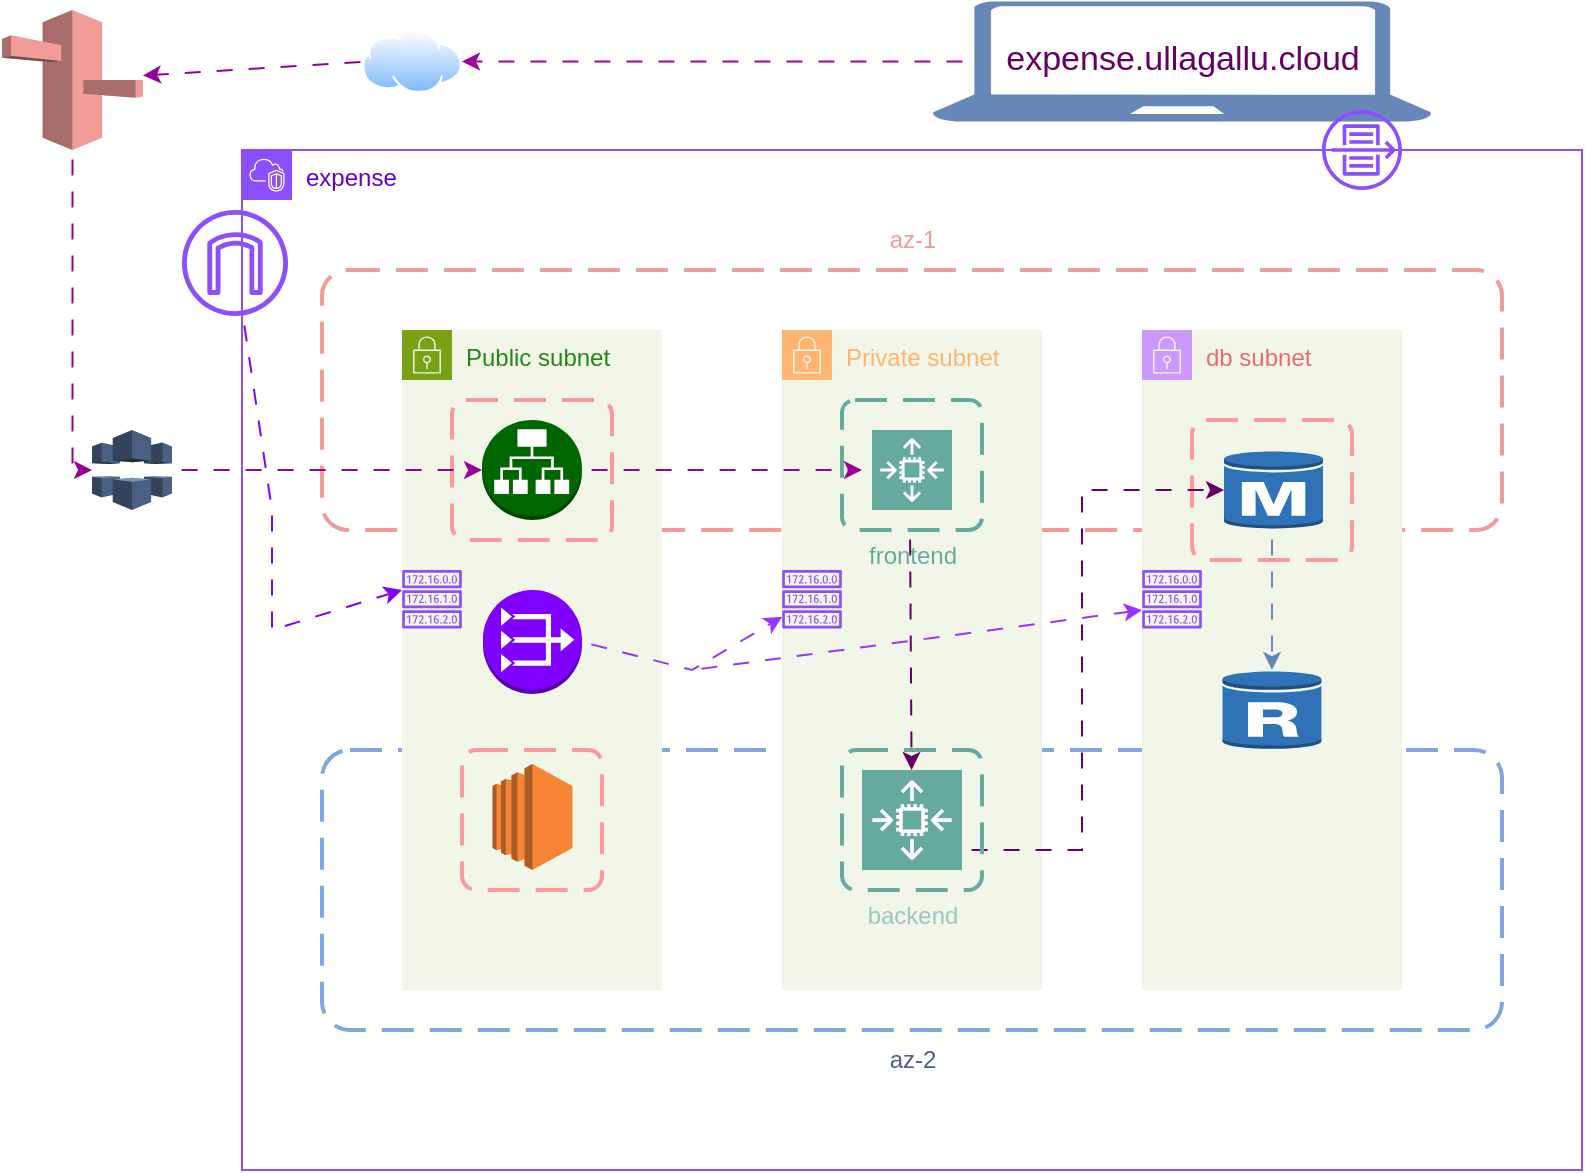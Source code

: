 <mxfile version="24.6.0" type="device">
  <diagram name="Page-1" id="zIrL0NN2fEZZAu_lPKWN">
    <mxGraphModel dx="1313" dy="611" grid="1" gridSize="10" guides="1" tooltips="1" connect="1" arrows="1" fold="1" page="1" pageScale="1" pageWidth="850" pageHeight="1100" math="0" shadow="0">
      <root>
        <mxCell id="0" />
        <mxCell id="1" parent="0" />
        <mxCell id="1C_koSMxwwufAkrPEQZf-1" value="&lt;div&gt;&lt;font color=&quot;#6600cc&quot;&gt;expense&lt;/font&gt;&lt;/div&gt;&lt;div&gt;&lt;font color=&quot;#6600cc&quot;&gt;&lt;br&gt;&lt;/font&gt;&lt;/div&gt;" style="points=[[0,0],[0.25,0],[0.5,0],[0.75,0],[1,0],[1,0.25],[1,0.5],[1,0.75],[1,1],[0.75,1],[0.5,1],[0.25,1],[0,1],[0,0.75],[0,0.5],[0,0.25]];outlineConnect=0;gradientColor=none;html=1;whiteSpace=wrap;fontSize=12;fontStyle=0;container=1;pointerEvents=0;collapsible=0;recursiveResize=0;shape=mxgraph.aws4.group;grIcon=mxgraph.aws4.group_vpc2;strokeColor=#8C4FFF;fillColor=none;verticalAlign=top;align=left;spacingLeft=30;fontColor=#AAB7B8;dashed=0;" vertex="1" parent="1">
          <mxGeometry x="130" y="80" width="670" height="510" as="geometry" />
        </mxCell>
        <mxCell id="1C_koSMxwwufAkrPEQZf-3" value="" style="rounded=1;arcSize=10;dashed=1;strokeColor=#F19C99;fillColor=none;gradientColor=none;dashPattern=8 4;strokeWidth=2;" vertex="1" parent="1C_koSMxwwufAkrPEQZf-1">
          <mxGeometry x="40" y="60" width="590" height="130" as="geometry" />
        </mxCell>
        <mxCell id="1C_koSMxwwufAkrPEQZf-5" value="" style="rounded=1;arcSize=10;dashed=1;strokeColor=#7EA6E0;fillColor=none;gradientColor=none;dashPattern=8 4;strokeWidth=2;" vertex="1" parent="1C_koSMxwwufAkrPEQZf-1">
          <mxGeometry x="40" y="300" width="590" height="140" as="geometry" />
        </mxCell>
        <mxCell id="1C_koSMxwwufAkrPEQZf-8" value="Public subnet" style="points=[[0,0],[0.25,0],[0.5,0],[0.75,0],[1,0],[1,0.25],[1,0.5],[1,0.75],[1,1],[0.75,1],[0.5,1],[0.25,1],[0,1],[0,0.75],[0,0.5],[0,0.25]];outlineConnect=0;gradientColor=none;html=1;whiteSpace=wrap;fontSize=12;fontStyle=0;container=1;pointerEvents=0;collapsible=0;recursiveResize=0;shape=mxgraph.aws4.group;grIcon=mxgraph.aws4.group_security_group;grStroke=0;strokeColor=#7AA116;fillColor=#F2F6E8;verticalAlign=top;align=left;spacingLeft=30;fontColor=#248814;dashed=0;" vertex="1" parent="1C_koSMxwwufAkrPEQZf-1">
          <mxGeometry x="80" y="90" width="130" height="330" as="geometry" />
        </mxCell>
        <mxCell id="1C_koSMxwwufAkrPEQZf-26" value="" style="outlineConnect=0;dashed=0;verticalLabelPosition=bottom;verticalAlign=top;align=center;html=1;shape=mxgraph.aws3.application_load_balancer;fillColor=#006600;gradientColor=none;" vertex="1" parent="1C_koSMxwwufAkrPEQZf-8">
          <mxGeometry x="40" y="45" width="50" height="50" as="geometry" />
        </mxCell>
        <mxCell id="1C_koSMxwwufAkrPEQZf-33" value="" style="outlineConnect=0;dashed=0;verticalLabelPosition=bottom;verticalAlign=top;align=center;html=1;shape=mxgraph.aws3.vpc_nat_gateway;fillColor=#7F00FF;gradientColor=none;" vertex="1" parent="1C_koSMxwwufAkrPEQZf-8">
          <mxGeometry x="40.5" y="130" width="49.5" height="52" as="geometry" />
        </mxCell>
        <mxCell id="1C_koSMxwwufAkrPEQZf-50" value="" style="sketch=0;outlineConnect=0;fontColor=#232F3E;gradientColor=none;fillColor=#8C4FFF;strokeColor=none;dashed=0;verticalLabelPosition=bottom;verticalAlign=top;align=center;html=1;fontSize=12;fontStyle=0;aspect=fixed;pointerEvents=1;shape=mxgraph.aws4.route_table;" vertex="1" parent="1C_koSMxwwufAkrPEQZf-8">
          <mxGeometry y="120" width="30" height="29.23" as="geometry" />
        </mxCell>
        <mxCell id="1C_koSMxwwufAkrPEQZf-56" value="" style="rounded=1;arcSize=10;dashed=1;strokeColor=#FF9999;fillColor=none;gradientColor=none;dashPattern=8 4;strokeWidth=2;" vertex="1" parent="1C_koSMxwwufAkrPEQZf-8">
          <mxGeometry x="25" y="35" width="80" height="70" as="geometry" />
        </mxCell>
        <mxCell id="1C_koSMxwwufAkrPEQZf-69" value="" style="outlineConnect=0;dashed=0;verticalLabelPosition=bottom;verticalAlign=top;align=center;html=1;shape=mxgraph.aws3.ec2;fillColor=#F58534;gradientColor=none;" vertex="1" parent="1C_koSMxwwufAkrPEQZf-8">
          <mxGeometry x="45.25" y="217" width="40" height="53" as="geometry" />
        </mxCell>
        <mxCell id="1C_koSMxwwufAkrPEQZf-9" value="&lt;font color=&quot;#ffb570&quot;&gt;Private subnet&lt;/font&gt;" style="points=[[0,0],[0.25,0],[0.5,0],[0.75,0],[1,0],[1,0.25],[1,0.5],[1,0.75],[1,1],[0.75,1],[0.5,1],[0.25,1],[0,1],[0,0.75],[0,0.5],[0,0.25]];outlineConnect=0;gradientColor=none;html=1;whiteSpace=wrap;fontSize=12;fontStyle=0;container=1;pointerEvents=0;collapsible=0;recursiveResize=0;shape=mxgraph.aws4.group;grIcon=mxgraph.aws4.group_security_group;grStroke=0;strokeColor=#FFB570;fillColor=#F2F6E8;verticalAlign=top;align=left;spacingLeft=30;fontColor=#248814;dashed=0;" vertex="1" parent="1C_koSMxwwufAkrPEQZf-1">
          <mxGeometry x="270" y="90" width="130" height="330" as="geometry" />
        </mxCell>
        <mxCell id="1C_koSMxwwufAkrPEQZf-6" value="&lt;div&gt;&lt;font color=&quot;#9ac7bf&quot;&gt;backend&lt;/font&gt;&lt;/div&gt;&lt;div&gt;&lt;font color=&quot;#9ac7bf&quot;&gt;&lt;br&gt;&lt;/font&gt;&lt;/div&gt;" style="text;html=1;align=center;verticalAlign=middle;resizable=0;points=[];autosize=1;strokeColor=none;fillColor=none;" vertex="1" parent="1C_koSMxwwufAkrPEQZf-9">
          <mxGeometry x="30" y="280" width="70" height="40" as="geometry" />
        </mxCell>
        <mxCell id="1C_koSMxwwufAkrPEQZf-22" value="&lt;div&gt;&lt;font color=&quot;#67ab9f&quot;&gt;frontend&lt;/font&gt;&lt;/div&gt;&lt;div&gt;&lt;font color=&quot;#67ab9f&quot;&gt;&lt;br&gt;&lt;/font&gt;&lt;/div&gt;" style="text;html=1;align=center;verticalAlign=middle;resizable=0;points=[];autosize=1;strokeColor=none;fillColor=none;" vertex="1" parent="1C_koSMxwwufAkrPEQZf-9">
          <mxGeometry x="30.0" y="100" width="70" height="40" as="geometry" />
        </mxCell>
        <mxCell id="1C_koSMxwwufAkrPEQZf-25" value="" style="endArrow=classic;html=1;rounded=0;exitX=0.486;exitY=0;exitDx=0;exitDy=0;exitPerimeter=0;flowAnimation=1;strokeColor=#660066;" edge="1" parent="1C_koSMxwwufAkrPEQZf-9" source="1C_koSMxwwufAkrPEQZf-22">
          <mxGeometry width="50" height="50" relative="1" as="geometry">
            <mxPoint x="30" y="340" as="sourcePoint" />
            <mxPoint x="64.804" y="220" as="targetPoint" />
          </mxGeometry>
        </mxCell>
        <mxCell id="1C_koSMxwwufAkrPEQZf-49" value="" style="sketch=0;outlineConnect=0;fontColor=#232F3E;gradientColor=none;fillColor=#8C4FFF;strokeColor=none;dashed=0;verticalLabelPosition=bottom;verticalAlign=top;align=center;html=1;fontSize=12;fontStyle=0;aspect=fixed;pointerEvents=1;shape=mxgraph.aws4.route_table;" vertex="1" parent="1C_koSMxwwufAkrPEQZf-9">
          <mxGeometry y="120" width="30" height="29.23" as="geometry" />
        </mxCell>
        <mxCell id="1C_koSMxwwufAkrPEQZf-61" value="" style="sketch=0;points=[[0,0,0],[0.25,0,0],[0.5,0,0],[0.75,0,0],[1,0,0],[0,1,0],[0.25,1,0],[0.5,1,0],[0.75,1,0],[1,1,0],[0,0.25,0],[0,0.5,0],[0,0.75,0],[1,0.25,0],[1,0.5,0],[1,0.75,0]];outlineConnect=0;fontColor=#232F3E;fillColor=#67AB9F;strokeColor=#ffffff;dashed=0;verticalLabelPosition=bottom;verticalAlign=top;align=center;html=1;fontSize=12;fontStyle=0;aspect=fixed;shape=mxgraph.aws4.resourceIcon;resIcon=mxgraph.aws4.auto_scaling2;" vertex="1" parent="1C_koSMxwwufAkrPEQZf-9">
          <mxGeometry x="45" y="50" width="40" height="40" as="geometry" />
        </mxCell>
        <mxCell id="1C_koSMxwwufAkrPEQZf-53" value="" style="rounded=1;arcSize=10;dashed=1;strokeColor=#67AB9F;fillColor=none;gradientColor=none;dashPattern=8 4;strokeWidth=2;" vertex="1" parent="1C_koSMxwwufAkrPEQZf-9">
          <mxGeometry x="30" y="35" width="70" height="65" as="geometry" />
        </mxCell>
        <mxCell id="1C_koSMxwwufAkrPEQZf-10" value="&lt;font color=&quot;#ea6b66&quot;&gt;db subnet&lt;/font&gt;" style="points=[[0,0],[0.25,0],[0.5,0],[0.75,0],[1,0],[1,0.25],[1,0.5],[1,0.75],[1,1],[0.75,1],[0.5,1],[0.25,1],[0,1],[0,0.75],[0,0.5],[0,0.25]];outlineConnect=0;gradientColor=none;html=1;whiteSpace=wrap;fontSize=12;fontStyle=0;container=1;pointerEvents=0;collapsible=0;recursiveResize=0;shape=mxgraph.aws4.group;grIcon=mxgraph.aws4.group_security_group;grStroke=0;strokeColor=#CC99FF;fillColor=#F2F6E8;verticalAlign=top;align=left;spacingLeft=30;fontColor=#248814;dashed=0;" vertex="1" parent="1C_koSMxwwufAkrPEQZf-1">
          <mxGeometry x="450" y="90" width="130" height="330" as="geometry" />
        </mxCell>
        <mxCell id="1C_koSMxwwufAkrPEQZf-12" value="" style="outlineConnect=0;dashed=0;verticalLabelPosition=bottom;verticalAlign=top;align=center;html=1;shape=mxgraph.aws3.rds_db_instance;fillColor=#2E73B8;gradientColor=none;" vertex="1" parent="1C_koSMxwwufAkrPEQZf-10">
          <mxGeometry x="41" y="60" width="49.5" height="40" as="geometry" />
        </mxCell>
        <mxCell id="1C_koSMxwwufAkrPEQZf-13" value="" style="outlineConnect=0;dashed=0;verticalLabelPosition=bottom;verticalAlign=top;align=center;html=1;shape=mxgraph.aws3.rds_db_instance_read_replica;fillColor=#2E73B8;gradientColor=none;" vertex="1" parent="1C_koSMxwwufAkrPEQZf-10">
          <mxGeometry x="40.25" y="170" width="49.5" height="40" as="geometry" />
        </mxCell>
        <mxCell id="1C_koSMxwwufAkrPEQZf-51" value="" style="sketch=0;outlineConnect=0;fontColor=#232F3E;gradientColor=none;fillColor=#8C4FFF;strokeColor=none;dashed=0;verticalLabelPosition=bottom;verticalAlign=top;align=center;html=1;fontSize=12;fontStyle=0;aspect=fixed;pointerEvents=1;shape=mxgraph.aws4.route_table;" vertex="1" parent="1C_koSMxwwufAkrPEQZf-10">
          <mxGeometry y="120" width="30" height="29.23" as="geometry" />
        </mxCell>
        <mxCell id="1C_koSMxwwufAkrPEQZf-55" value="" style="rounded=1;arcSize=10;dashed=1;strokeColor=#FF9999;fillColor=none;gradientColor=none;dashPattern=8 4;strokeWidth=2;" vertex="1" parent="1C_koSMxwwufAkrPEQZf-10">
          <mxGeometry x="25" y="45" width="80" height="70" as="geometry" />
        </mxCell>
        <mxCell id="1C_koSMxwwufAkrPEQZf-16" value="" style="endArrow=classic;html=1;rounded=0;entryX=0;entryY=0.5;entryDx=0;entryDy=0;entryPerimeter=0;flowAnimation=1;strokeColor=#660066;" edge="1" parent="1C_koSMxwwufAkrPEQZf-1" target="1C_koSMxwwufAkrPEQZf-12">
          <mxGeometry width="50" height="50" relative="1" as="geometry">
            <mxPoint x="360" y="350" as="sourcePoint" />
            <mxPoint x="410" y="300" as="targetPoint" />
            <Array as="points">
              <mxPoint x="420" y="350" />
              <mxPoint x="420" y="170" />
            </Array>
          </mxGeometry>
        </mxCell>
        <mxCell id="1C_koSMxwwufAkrPEQZf-19" value="" style="endArrow=classic;html=1;rounded=0;entryX=0.5;entryY=0.02;entryDx=0;entryDy=0;entryPerimeter=0;strokeColor=#6787B8;flowAnimation=1;" edge="1" parent="1C_koSMxwwufAkrPEQZf-1" target="1C_koSMxwwufAkrPEQZf-13">
          <mxGeometry width="50" height="50" relative="1" as="geometry">
            <mxPoint x="515" y="190" as="sourcePoint" />
            <mxPoint x="350" y="250" as="targetPoint" />
            <Array as="points">
              <mxPoint x="515" y="260" />
            </Array>
          </mxGeometry>
        </mxCell>
        <mxCell id="1C_koSMxwwufAkrPEQZf-29" value="" style="endArrow=classic;html=1;rounded=0;exitX=1;exitY=0.5;exitDx=0;exitDy=0;exitPerimeter=0;strokeColor=#990099;flowAnimation=1;" edge="1" parent="1C_koSMxwwufAkrPEQZf-1">
          <mxGeometry width="50" height="50" relative="1" as="geometry">
            <mxPoint x="170" y="160" as="sourcePoint" />
            <mxPoint x="310" y="160" as="targetPoint" />
            <Array as="points">
              <mxPoint x="310" y="160" />
            </Array>
          </mxGeometry>
        </mxCell>
        <mxCell id="1C_koSMxwwufAkrPEQZf-32" value="&lt;font color=&quot;#f19c99&quot;&gt;az-1&lt;/font&gt;" style="text;html=1;align=center;verticalAlign=middle;resizable=0;points=[];autosize=1;strokeColor=none;fillColor=none;" vertex="1" parent="1C_koSMxwwufAkrPEQZf-1">
          <mxGeometry x="310" y="30" width="50" height="30" as="geometry" />
        </mxCell>
        <mxCell id="1C_koSMxwwufAkrPEQZf-31" value="&lt;font color=&quot;#496082&quot;&gt;az-2&lt;/font&gt;" style="text;html=1;align=center;verticalAlign=middle;resizable=0;points=[];autosize=1;strokeColor=none;fillColor=none;" vertex="1" parent="1C_koSMxwwufAkrPEQZf-1">
          <mxGeometry x="310" y="440" width="50" height="30" as="geometry" />
        </mxCell>
        <mxCell id="1C_koSMxwwufAkrPEQZf-52" value="" style="endArrow=classic;html=1;rounded=0;exitX=1;exitY=0.5;exitDx=0;exitDy=0;exitPerimeter=0;strokeColor=#9933FF;flowAnimation=1;" edge="1" parent="1C_koSMxwwufAkrPEQZf-1" source="1C_koSMxwwufAkrPEQZf-33" target="1C_koSMxwwufAkrPEQZf-49">
          <mxGeometry width="50" height="50" relative="1" as="geometry">
            <mxPoint x="205" y="320" as="sourcePoint" />
            <mxPoint x="255" y="270" as="targetPoint" />
            <Array as="points">
              <mxPoint x="225" y="260" />
            </Array>
          </mxGeometry>
        </mxCell>
        <mxCell id="1C_koSMxwwufAkrPEQZf-60" value="" style="endArrow=classic;html=1;rounded=0;flowAnimation=1;strokeColor=#9933FF;" edge="1" parent="1C_koSMxwwufAkrPEQZf-1">
          <mxGeometry width="50" height="50" relative="1" as="geometry">
            <mxPoint x="225" y="260" as="sourcePoint" />
            <mxPoint x="450" y="230" as="targetPoint" />
          </mxGeometry>
        </mxCell>
        <mxCell id="1C_koSMxwwufAkrPEQZf-64" value="" style="sketch=0;points=[[0,0,0],[0.25,0,0],[0.5,0,0],[0.75,0,0],[1,0,0],[0,1,0],[0.25,1,0],[0.5,1,0],[0.75,1,0],[1,1,0],[0,0.25,0],[0,0.5,0],[0,0.75,0],[1,0.25,0],[1,0.5,0],[1,0.75,0]];outlineConnect=0;fontColor=#232F3E;fillColor=#67AB9F;strokeColor=#ffffff;dashed=0;verticalLabelPosition=bottom;verticalAlign=top;align=center;html=1;fontSize=12;fontStyle=0;aspect=fixed;shape=mxgraph.aws4.resourceIcon;resIcon=mxgraph.aws4.auto_scaling2;" vertex="1" parent="1C_koSMxwwufAkrPEQZf-1">
          <mxGeometry x="310" y="310" width="50" height="50" as="geometry" />
        </mxCell>
        <mxCell id="1C_koSMxwwufAkrPEQZf-54" value="" style="rounded=1;arcSize=10;dashed=1;strokeColor=#67AB9F;fillColor=none;gradientColor=none;dashPattern=8 4;strokeWidth=2;" vertex="1" parent="1C_koSMxwwufAkrPEQZf-1">
          <mxGeometry x="300" y="300" width="70" height="70" as="geometry" />
        </mxCell>
        <mxCell id="1C_koSMxwwufAkrPEQZf-67" value="" style="endArrow=classic;html=1;rounded=0;flowAnimation=1;strokeColor=#7F00FF;" edge="1" parent="1C_koSMxwwufAkrPEQZf-1" source="1C_koSMxwwufAkrPEQZf-48">
          <mxGeometry width="50" height="50" relative="1" as="geometry">
            <mxPoint x="30" y="270" as="sourcePoint" />
            <mxPoint x="80" y="220" as="targetPoint" />
            <Array as="points">
              <mxPoint x="15" y="180" />
              <mxPoint x="15" y="240" />
            </Array>
          </mxGeometry>
        </mxCell>
        <mxCell id="1C_koSMxwwufAkrPEQZf-70" value="" style="rounded=1;arcSize=10;dashed=1;strokeColor=#FF9999;fillColor=none;gradientColor=none;dashPattern=8 4;strokeWidth=2;" vertex="1" parent="1C_koSMxwwufAkrPEQZf-1">
          <mxGeometry x="110" y="300" width="70" height="70" as="geometry" />
        </mxCell>
        <mxCell id="1C_koSMxwwufAkrPEQZf-48" value="" style="sketch=0;outlineConnect=0;fontColor=#232F3E;gradientColor=none;fillColor=#8C4FFF;strokeColor=none;dashed=0;verticalLabelPosition=bottom;verticalAlign=top;align=center;html=1;fontSize=12;fontStyle=0;aspect=fixed;pointerEvents=1;shape=mxgraph.aws4.internet_gateway;" vertex="1" parent="1C_koSMxwwufAkrPEQZf-1">
          <mxGeometry x="-30" y="30" width="53" height="53" as="geometry" />
        </mxCell>
        <mxCell id="1C_koSMxwwufAkrPEQZf-34" value="" style="outlineConnect=0;dashed=0;verticalLabelPosition=bottom;verticalAlign=top;align=center;html=1;shape=mxgraph.aws3.cloudfront;fillColor=#496082;gradientColor=none;" vertex="1" parent="1">
          <mxGeometry x="55" y="220" width="40" height="40" as="geometry" />
        </mxCell>
        <mxCell id="1C_koSMxwwufAkrPEQZf-35" value="" style="endArrow=classic;html=1;rounded=0;entryX=0;entryY=0.5;entryDx=0;entryDy=0;entryPerimeter=0;exitX=1;exitY=0.5;exitDx=0;exitDy=0;exitPerimeter=0;strokeColor=#990099;flowAnimation=1;" edge="1" parent="1" source="1C_koSMxwwufAkrPEQZf-34" target="1C_koSMxwwufAkrPEQZf-26">
          <mxGeometry width="50" height="50" relative="1" as="geometry">
            <mxPoint x="110" y="230" as="sourcePoint" />
            <mxPoint x="160" y="180" as="targetPoint" />
          </mxGeometry>
        </mxCell>
        <mxCell id="1C_koSMxwwufAkrPEQZf-38" value="" style="edgeStyle=orthogonalEdgeStyle;rounded=0;orthogonalLoop=1;jettySize=auto;html=1;strokeColor=#990099;flowAnimation=1;" edge="1" parent="1" source="1C_koSMxwwufAkrPEQZf-37" target="1C_koSMxwwufAkrPEQZf-34">
          <mxGeometry relative="1" as="geometry">
            <Array as="points">
              <mxPoint x="45" y="240" />
            </Array>
          </mxGeometry>
        </mxCell>
        <mxCell id="1C_koSMxwwufAkrPEQZf-37" value="" style="outlineConnect=0;dashed=0;verticalLabelPosition=bottom;verticalAlign=top;align=center;html=1;shape=mxgraph.aws3.route_53;fillColor=#F19C99;gradientColor=none;" vertex="1" parent="1">
          <mxGeometry x="10" y="10" width="70.5" height="70" as="geometry" />
        </mxCell>
        <mxCell id="1C_koSMxwwufAkrPEQZf-39" value="&lt;font color=&quot;#660066&quot; style=&quot;font-size: 17px;&quot;&gt;expense.ullagallu.cloud&lt;/font&gt;" style="text;html=1;align=center;verticalAlign=middle;resizable=0;points=[];autosize=1;strokeColor=none;fillColor=none;" vertex="1" parent="1">
          <mxGeometry x="500" y="20" width="200" height="30" as="geometry" />
        </mxCell>
        <mxCell id="1C_koSMxwwufAkrPEQZf-44" value="" style="verticalLabelPosition=bottom;html=1;verticalAlign=top;align=center;strokeColor=none;fillColor=#6787B8;shape=mxgraph.azure.laptop;pointerEvents=1;" vertex="1" parent="1">
          <mxGeometry x="475" y="5.75" width="250" height="60" as="geometry" />
        </mxCell>
        <mxCell id="1C_koSMxwwufAkrPEQZf-45" value="" style="endArrow=classic;html=1;rounded=0;exitX=0.08;exitY=0.5;exitDx=0;exitDy=0;exitPerimeter=0;flowAnimation=1;fillColor=#e1d5e7;strokeColor=#990099;" edge="1" parent="1" source="1C_koSMxwwufAkrPEQZf-46" target="1C_koSMxwwufAkrPEQZf-37">
          <mxGeometry width="50" height="50" relative="1" as="geometry">
            <mxPoint x="115" y="50" as="sourcePoint" />
            <mxPoint x="61" y="40" as="targetPoint" />
          </mxGeometry>
        </mxCell>
        <mxCell id="1C_koSMxwwufAkrPEQZf-47" value="" style="endArrow=classic;html=1;rounded=0;exitX=0.08;exitY=0.5;exitDx=0;exitDy=0;exitPerimeter=0;flowAnimation=1;fillColor=#f8cecc;strokeColor=#A100A1;" edge="1" parent="1" source="1C_koSMxwwufAkrPEQZf-44" target="1C_koSMxwwufAkrPEQZf-46">
          <mxGeometry width="50" height="50" relative="1" as="geometry">
            <mxPoint x="185" y="40" as="sourcePoint" />
            <mxPoint x="61" y="40" as="targetPoint" />
          </mxGeometry>
        </mxCell>
        <mxCell id="1C_koSMxwwufAkrPEQZf-46" value="" style="image;aspect=fixed;perimeter=ellipsePerimeter;html=1;align=center;shadow=0;dashed=0;spacingTop=3;image=img/lib/active_directory/internet_cloud.svg;" vertex="1" parent="1">
          <mxGeometry x="190" y="20" width="50" height="31.5" as="geometry" />
        </mxCell>
        <mxCell id="1C_koSMxwwufAkrPEQZf-68" value="" style="sketch=0;outlineConnect=0;fontColor=#232F3E;gradientColor=none;fillColor=#8C4FFF;strokeColor=none;dashed=0;verticalLabelPosition=bottom;verticalAlign=top;align=center;html=1;fontSize=12;fontStyle=0;aspect=fixed;pointerEvents=1;shape=mxgraph.aws4.flow_logs;" vertex="1" parent="1">
          <mxGeometry x="670" y="60" width="40" height="40" as="geometry" />
        </mxCell>
      </root>
    </mxGraphModel>
  </diagram>
</mxfile>
